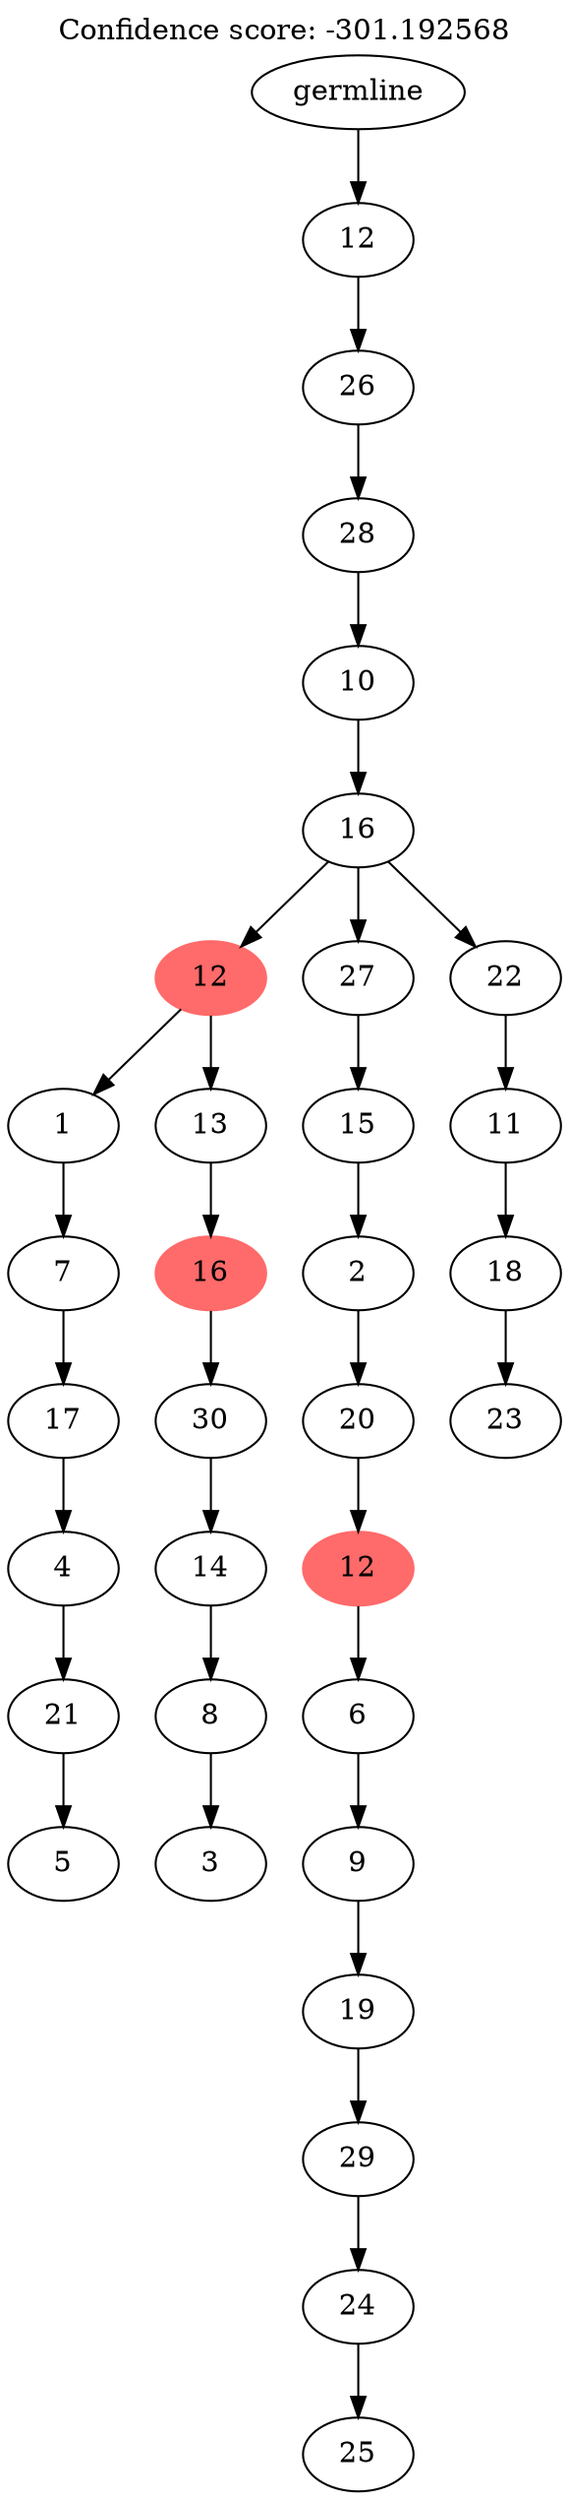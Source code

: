 digraph g {
	"32" -> "33";
	"33" [label="5"];
	"31" -> "32";
	"32" [label="21"];
	"30" -> "31";
	"31" [label="4"];
	"29" -> "30";
	"30" [label="17"];
	"28" -> "29";
	"29" [label="7"];
	"26" -> "27";
	"27" [label="3"];
	"25" -> "26";
	"26" [label="8"];
	"24" -> "25";
	"25" [label="14"];
	"23" -> "24";
	"24" [label="30"];
	"22" -> "23";
	"23" [color=indianred1, style=filled, label="16"];
	"21" -> "22";
	"22" [label="13"];
	"21" -> "28";
	"28" [label="1"];
	"19" -> "20";
	"20" [label="25"];
	"18" -> "19";
	"19" [label="24"];
	"17" -> "18";
	"18" [label="29"];
	"16" -> "17";
	"17" [label="19"];
	"15" -> "16";
	"16" [label="9"];
	"14" -> "15";
	"15" [label="6"];
	"13" -> "14";
	"14" [color=indianred1, style=filled, label="12"];
	"12" -> "13";
	"13" [label="20"];
	"11" -> "12";
	"12" [label="2"];
	"10" -> "11";
	"11" [label="15"];
	"8" -> "9";
	"9" [label="23"];
	"7" -> "8";
	"8" [label="18"];
	"6" -> "7";
	"7" [label="11"];
	"5" -> "6";
	"6" [label="22"];
	"5" -> "10";
	"10" [label="27"];
	"5" -> "21";
	"21" [color=indianred1, style=filled, label="12"];
	"4" -> "5";
	"5" [label="16"];
	"3" -> "4";
	"4" [label="10"];
	"2" -> "3";
	"3" [label="28"];
	"1" -> "2";
	"2" [label="26"];
	"0" -> "1";
	"1" [label="12"];
	"0" [label="germline"];
	labelloc="t";
	label="Confidence score: -301.192568";
}
